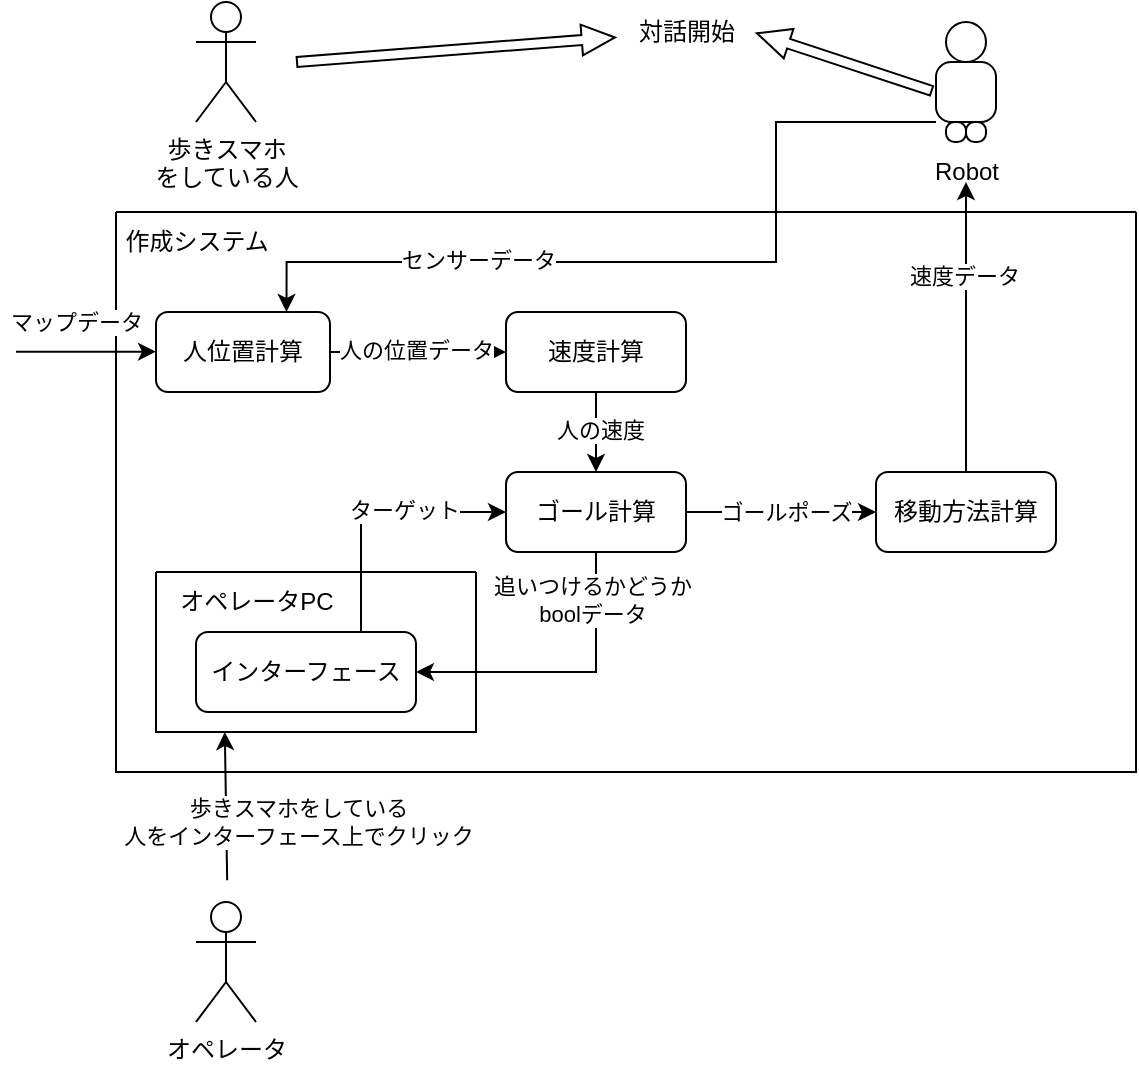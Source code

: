 <mxfile version="22.1.18" type="device">
  <diagram name="ページ1" id="q40Y4H6Cgm2v3x42ygtB">
    <mxGraphModel dx="758" dy="460" grid="1" gridSize="10" guides="1" tooltips="1" connect="1" arrows="1" fold="1" page="1" pageScale="1" pageWidth="827" pageHeight="1169" math="0" shadow="0">
      <root>
        <mxCell id="0" />
        <mxCell id="1" parent="0" />
        <mxCell id="p3XjbXPdAwx0f5DoJ2kn-6" value="オペレータ" style="shape=umlActor;verticalLabelPosition=bottom;verticalAlign=top;html=1;outlineConnect=0;" parent="1" vertex="1">
          <mxGeometry x="110" y="570" width="30" height="60" as="geometry" />
        </mxCell>
        <mxCell id="p3XjbXPdAwx0f5DoJ2kn-9" value="" style="swimlane;startSize=0;" parent="1" vertex="1">
          <mxGeometry x="70" y="225" width="510" height="280" as="geometry">
            <mxRectangle x="140" y="230" width="50" height="40" as="alternateBounds" />
          </mxGeometry>
        </mxCell>
        <mxCell id="p3XjbXPdAwx0f5DoJ2kn-55" value="" style="edgeStyle=orthogonalEdgeStyle;rounded=0;orthogonalLoop=1;jettySize=auto;html=1;" parent="p3XjbXPdAwx0f5DoJ2kn-9" source="p3XjbXPdAwx0f5DoJ2kn-8" target="p3XjbXPdAwx0f5DoJ2kn-12" edge="1">
          <mxGeometry relative="1" as="geometry" />
        </mxCell>
        <mxCell id="p3XjbXPdAwx0f5DoJ2kn-56" value="人の位置データ" style="edgeLabel;html=1;align=center;verticalAlign=middle;resizable=0;points=[];" parent="p3XjbXPdAwx0f5DoJ2kn-55" vertex="1" connectable="0">
          <mxGeometry x="-0.027" y="1" relative="1" as="geometry">
            <mxPoint as="offset" />
          </mxGeometry>
        </mxCell>
        <mxCell id="p3XjbXPdAwx0f5DoJ2kn-8" value="人位置計算" style="rounded=1;whiteSpace=wrap;html=1;" parent="p3XjbXPdAwx0f5DoJ2kn-9" vertex="1">
          <mxGeometry x="20" y="50" width="87" height="40" as="geometry" />
        </mxCell>
        <mxCell id="p3XjbXPdAwx0f5DoJ2kn-10" value="作成システム" style="text;html=1;align=center;verticalAlign=middle;resizable=0;points=[];autosize=1;strokeColor=none;fillColor=none;" parent="p3XjbXPdAwx0f5DoJ2kn-9" vertex="1">
          <mxGeometry x="-10" width="100" height="30" as="geometry" />
        </mxCell>
        <mxCell id="p3XjbXPdAwx0f5DoJ2kn-81" style="edgeStyle=orthogonalEdgeStyle;rounded=0;orthogonalLoop=1;jettySize=auto;html=1;exitX=0.5;exitY=1;exitDx=0;exitDy=0;entryX=0.5;entryY=0;entryDx=0;entryDy=0;" parent="p3XjbXPdAwx0f5DoJ2kn-9" source="p3XjbXPdAwx0f5DoJ2kn-12" target="p3XjbXPdAwx0f5DoJ2kn-15" edge="1">
          <mxGeometry relative="1" as="geometry" />
        </mxCell>
        <mxCell id="p3XjbXPdAwx0f5DoJ2kn-82" value="人の速度" style="edgeLabel;html=1;align=center;verticalAlign=middle;resizable=0;points=[];" parent="p3XjbXPdAwx0f5DoJ2kn-81" vertex="1" connectable="0">
          <mxGeometry x="-0.073" y="2" relative="1" as="geometry">
            <mxPoint as="offset" />
          </mxGeometry>
        </mxCell>
        <mxCell id="p3XjbXPdAwx0f5DoJ2kn-12" value="速度計算" style="rounded=1;whiteSpace=wrap;html=1;" parent="p3XjbXPdAwx0f5DoJ2kn-9" vertex="1">
          <mxGeometry x="195" y="50" width="90" height="40" as="geometry" />
        </mxCell>
        <mxCell id="p3XjbXPdAwx0f5DoJ2kn-54" style="edgeStyle=orthogonalEdgeStyle;rounded=0;orthogonalLoop=1;jettySize=auto;html=1;exitX=0.5;exitY=1;exitDx=0;exitDy=0;entryX=1;entryY=0.5;entryDx=0;entryDy=0;" parent="p3XjbXPdAwx0f5DoJ2kn-9" source="p3XjbXPdAwx0f5DoJ2kn-15" target="p3XjbXPdAwx0f5DoJ2kn-13" edge="1">
          <mxGeometry relative="1" as="geometry" />
        </mxCell>
        <mxCell id="p3XjbXPdAwx0f5DoJ2kn-67" value="追いつけるかどうか&lt;br&gt;boolデータ" style="edgeLabel;html=1;align=center;verticalAlign=middle;resizable=0;points=[];" parent="p3XjbXPdAwx0f5DoJ2kn-54" vertex="1" connectable="0">
          <mxGeometry x="-0.683" y="-2" relative="1" as="geometry">
            <mxPoint as="offset" />
          </mxGeometry>
        </mxCell>
        <mxCell id="p3XjbXPdAwx0f5DoJ2kn-70" style="edgeStyle=orthogonalEdgeStyle;rounded=0;orthogonalLoop=1;jettySize=auto;html=1;exitX=1;exitY=0.5;exitDx=0;exitDy=0;entryX=0;entryY=0.5;entryDx=0;entryDy=0;" parent="p3XjbXPdAwx0f5DoJ2kn-9" source="p3XjbXPdAwx0f5DoJ2kn-15" target="p3XjbXPdAwx0f5DoJ2kn-17" edge="1">
          <mxGeometry relative="1" as="geometry" />
        </mxCell>
        <mxCell id="p3XjbXPdAwx0f5DoJ2kn-71" value="ゴールポーズ" style="edgeLabel;html=1;align=center;verticalAlign=middle;resizable=0;points=[];" parent="p3XjbXPdAwx0f5DoJ2kn-70" vertex="1" connectable="0">
          <mxGeometry x="0.052" relative="1" as="geometry">
            <mxPoint as="offset" />
          </mxGeometry>
        </mxCell>
        <mxCell id="p3XjbXPdAwx0f5DoJ2kn-15" value="ゴール計算" style="rounded=1;whiteSpace=wrap;html=1;" parent="p3XjbXPdAwx0f5DoJ2kn-9" vertex="1">
          <mxGeometry x="195" y="130" width="90" height="40" as="geometry" />
        </mxCell>
        <mxCell id="p3XjbXPdAwx0f5DoJ2kn-16" style="edgeStyle=orthogonalEdgeStyle;rounded=0;orthogonalLoop=1;jettySize=auto;html=1;exitX=0.5;exitY=1;exitDx=0;exitDy=0;" parent="p3XjbXPdAwx0f5DoJ2kn-9" source="p3XjbXPdAwx0f5DoJ2kn-15" target="p3XjbXPdAwx0f5DoJ2kn-15" edge="1">
          <mxGeometry relative="1" as="geometry" />
        </mxCell>
        <mxCell id="p3XjbXPdAwx0f5DoJ2kn-17" value="移動方法計算" style="rounded=1;whiteSpace=wrap;html=1;" parent="p3XjbXPdAwx0f5DoJ2kn-9" vertex="1">
          <mxGeometry x="380" y="130" width="90" height="40" as="geometry" />
        </mxCell>
        <mxCell id="p3XjbXPdAwx0f5DoJ2kn-30" value="" style="swimlane;startSize=0;" parent="p3XjbXPdAwx0f5DoJ2kn-9" vertex="1">
          <mxGeometry x="20" y="180" width="160" height="80" as="geometry" />
        </mxCell>
        <mxCell id="p3XjbXPdAwx0f5DoJ2kn-13" value="インターフェース" style="rounded=1;whiteSpace=wrap;html=1;" parent="p3XjbXPdAwx0f5DoJ2kn-30" vertex="1">
          <mxGeometry x="20" y="30" width="110" height="40" as="geometry" />
        </mxCell>
        <mxCell id="p3XjbXPdAwx0f5DoJ2kn-31" value="オペレータPC" style="text;html=1;align=center;verticalAlign=middle;resizable=0;points=[];autosize=1;strokeColor=none;fillColor=none;" parent="p3XjbXPdAwx0f5DoJ2kn-30" vertex="1">
          <mxGeometry width="100" height="30" as="geometry" />
        </mxCell>
        <mxCell id="p3XjbXPdAwx0f5DoJ2kn-83" value="" style="endArrow=classic;html=1;rounded=0;exitX=0.75;exitY=0;exitDx=0;exitDy=0;entryX=0;entryY=0.5;entryDx=0;entryDy=0;edgeStyle=orthogonalEdgeStyle;" parent="p3XjbXPdAwx0f5DoJ2kn-9" source="p3XjbXPdAwx0f5DoJ2kn-13" target="p3XjbXPdAwx0f5DoJ2kn-15" edge="1">
          <mxGeometry width="50" height="50" relative="1" as="geometry">
            <mxPoint x="430" y="145" as="sourcePoint" />
            <mxPoint x="480" y="95" as="targetPoint" />
          </mxGeometry>
        </mxCell>
        <mxCell id="p3XjbXPdAwx0f5DoJ2kn-84" value="ターゲット" style="edgeLabel;html=1;align=center;verticalAlign=middle;resizable=0;points=[];" parent="p3XjbXPdAwx0f5DoJ2kn-83" vertex="1" connectable="0">
          <mxGeometry x="0.226" y="1" relative="1" as="geometry">
            <mxPoint as="offset" />
          </mxGeometry>
        </mxCell>
        <mxCell id="p3XjbXPdAwx0f5DoJ2kn-36" value="歩きスマホ&lt;br&gt;をしている人" style="shape=umlActor;verticalLabelPosition=bottom;verticalAlign=top;html=1;outlineConnect=0;" parent="1" vertex="1">
          <mxGeometry x="110" y="120" width="30" height="60" as="geometry" />
        </mxCell>
        <mxCell id="p3XjbXPdAwx0f5DoJ2kn-47" value="Robot" style="text;html=1;align=center;verticalAlign=middle;resizable=0;points=[];autosize=1;strokeColor=none;fillColor=none;" parent="1" vertex="1">
          <mxGeometry x="465" y="190" width="60" height="30" as="geometry" />
        </mxCell>
        <mxCell id="p3XjbXPdAwx0f5DoJ2kn-50" value="" style="endArrow=classic;html=1;rounded=0;entryX=0.171;entryY=1.021;entryDx=0;entryDy=0;entryPerimeter=0;" parent="1" edge="1">
          <mxGeometry width="50" height="50" relative="1" as="geometry">
            <mxPoint x="125.59" y="559.16" as="sourcePoint" />
            <mxPoint x="124.4" y="485.0" as="targetPoint" />
            <Array as="points">
              <mxPoint x="125.59" y="559.16" />
            </Array>
          </mxGeometry>
        </mxCell>
        <mxCell id="p3XjbXPdAwx0f5DoJ2kn-52" value="歩きスマホをしている&lt;br&gt;人をインターフェース上でクリック" style="edgeLabel;html=1;align=center;verticalAlign=middle;resizable=0;points=[];" parent="p3XjbXPdAwx0f5DoJ2kn-50" vertex="1" connectable="0">
          <mxGeometry x="-0.51" y="1" relative="1" as="geometry">
            <mxPoint x="36" y="-11" as="offset" />
          </mxGeometry>
        </mxCell>
        <mxCell id="p3XjbXPdAwx0f5DoJ2kn-75" value="" style="group" parent="1" vertex="1" connectable="0">
          <mxGeometry x="480" y="130" width="30" height="60" as="geometry" />
        </mxCell>
        <mxCell id="p3XjbXPdAwx0f5DoJ2kn-43" value="" style="ellipse;whiteSpace=wrap;html=1;aspect=fixed;" parent="p3XjbXPdAwx0f5DoJ2kn-75" vertex="1">
          <mxGeometry x="5" width="20" height="20" as="geometry" />
        </mxCell>
        <mxCell id="p3XjbXPdAwx0f5DoJ2kn-44" value="" style="rounded=1;whiteSpace=wrap;html=1;arcSize=25;" parent="p3XjbXPdAwx0f5DoJ2kn-75" vertex="1">
          <mxGeometry y="20" width="30" height="30" as="geometry" />
        </mxCell>
        <mxCell id="p3XjbXPdAwx0f5DoJ2kn-45" value="" style="rounded=1;whiteSpace=wrap;html=1;arcSize=43;" parent="p3XjbXPdAwx0f5DoJ2kn-75" vertex="1">
          <mxGeometry x="5" y="50" width="10" height="10" as="geometry" />
        </mxCell>
        <mxCell id="p3XjbXPdAwx0f5DoJ2kn-46" value="" style="rounded=1;whiteSpace=wrap;html=1;arcSize=43;" parent="p3XjbXPdAwx0f5DoJ2kn-75" vertex="1">
          <mxGeometry x="15" y="50" width="10" height="10" as="geometry" />
        </mxCell>
        <mxCell id="p3XjbXPdAwx0f5DoJ2kn-79" style="edgeStyle=orthogonalEdgeStyle;rounded=0;orthogonalLoop=1;jettySize=auto;html=1;exitX=0.5;exitY=0;exitDx=0;exitDy=0;" parent="1" source="p3XjbXPdAwx0f5DoJ2kn-17" edge="1">
          <mxGeometry relative="1" as="geometry">
            <mxPoint x="495" y="210" as="targetPoint" />
          </mxGeometry>
        </mxCell>
        <mxCell id="p3XjbXPdAwx0f5DoJ2kn-80" value="速度データ" style="edgeLabel;html=1;align=center;verticalAlign=middle;resizable=0;points=[];" parent="p3XjbXPdAwx0f5DoJ2kn-79" vertex="1" connectable="0">
          <mxGeometry x="0.355" y="2" relative="1" as="geometry">
            <mxPoint as="offset" />
          </mxGeometry>
        </mxCell>
        <mxCell id="p3XjbXPdAwx0f5DoJ2kn-85" value="" style="endArrow=classic;html=1;rounded=0;entryX=1.025;entryY=0.697;entryDx=0;entryDy=0;entryPerimeter=0;shape=flexArrow;width=5;endSize=5.222;endWidth=9.444;" parent="1" edge="1">
          <mxGeometry width="50" height="50" relative="1" as="geometry">
            <mxPoint x="478.25" y="164.55" as="sourcePoint" />
            <mxPoint x="390" y="135.46" as="targetPoint" />
          </mxGeometry>
        </mxCell>
        <mxCell id="p3XjbXPdAwx0f5DoJ2kn-86" value="対話開始" style="text;html=1;align=center;verticalAlign=middle;resizable=0;points=[];autosize=1;strokeColor=none;fillColor=none;" parent="1" vertex="1">
          <mxGeometry x="320" y="120" width="70" height="30" as="geometry" />
        </mxCell>
        <mxCell id="870sRw7pD7z9VvGSY5oI-3" style="edgeStyle=orthogonalEdgeStyle;rounded=0;orthogonalLoop=1;jettySize=auto;html=1;entryX=0.75;entryY=0;entryDx=0;entryDy=0;exitX=0;exitY=1;exitDx=0;exitDy=0;" parent="1" source="p3XjbXPdAwx0f5DoJ2kn-44" target="p3XjbXPdAwx0f5DoJ2kn-8" edge="1">
          <mxGeometry relative="1" as="geometry">
            <mxPoint x="470" y="180" as="sourcePoint" />
            <mxPoint x="155.25" y="285" as="targetPoint" />
            <Array as="points">
              <mxPoint x="400" y="180" />
              <mxPoint x="400" y="250" />
              <mxPoint x="155" y="250" />
            </Array>
          </mxGeometry>
        </mxCell>
        <mxCell id="870sRw7pD7z9VvGSY5oI-4" value="センサーデータ" style="edgeLabel;html=1;align=center;verticalAlign=middle;resizable=0;points=[];" parent="870sRw7pD7z9VvGSY5oI-3" vertex="1" connectable="0">
          <mxGeometry x="0.424" y="-1" relative="1" as="geometry">
            <mxPoint as="offset" />
          </mxGeometry>
        </mxCell>
        <mxCell id="870sRw7pD7z9VvGSY5oI-5" value="" style="endArrow=classic;html=1;rounded=0;entryX=0;entryY=0.5;entryDx=0;entryDy=0;" parent="1" edge="1">
          <mxGeometry width="50" height="50" relative="1" as="geometry">
            <mxPoint x="20" y="294.86" as="sourcePoint" />
            <mxPoint x="90" y="294.86" as="targetPoint" />
          </mxGeometry>
        </mxCell>
        <mxCell id="870sRw7pD7z9VvGSY5oI-6" value="マップデータ" style="edgeLabel;html=1;align=center;verticalAlign=middle;resizable=0;points=[];" parent="870sRw7pD7z9VvGSY5oI-5" vertex="1" connectable="0">
          <mxGeometry x="-0.143" relative="1" as="geometry">
            <mxPoint y="-15" as="offset" />
          </mxGeometry>
        </mxCell>
        <mxCell id="9pPuMmvDypeMYqGXIPxz-1" value="" style="endArrow=classic;html=1;rounded=0;shape=flexArrow;width=5;endSize=5.222;endWidth=9.444;" edge="1" parent="1" target="p3XjbXPdAwx0f5DoJ2kn-86">
          <mxGeometry width="50" height="50" relative="1" as="geometry">
            <mxPoint x="160" y="150" as="sourcePoint" />
            <mxPoint x="320" y="160.91" as="targetPoint" />
          </mxGeometry>
        </mxCell>
      </root>
    </mxGraphModel>
  </diagram>
</mxfile>
